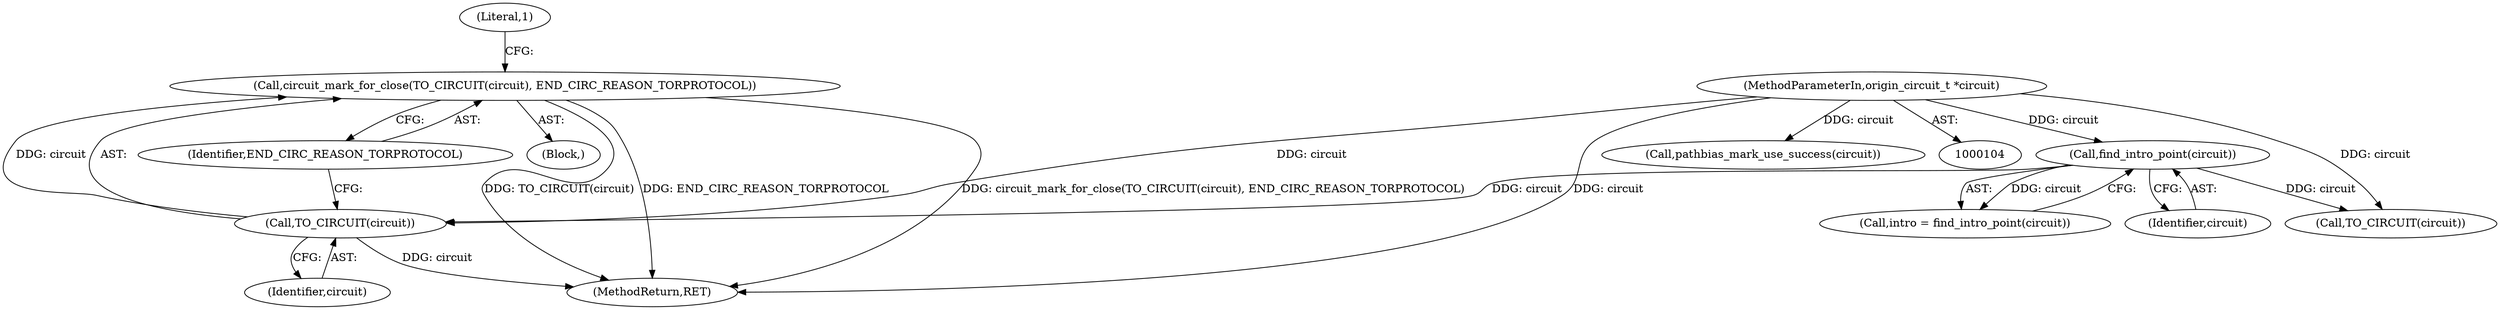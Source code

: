 digraph "0_tor_09ea89764a4d3a907808ed7d4fe42abfe64bd486@API" {
"1000224" [label="(Call,circuit_mark_for_close(TO_CIRCUIT(circuit), END_CIRC_REASON_TORPROTOCOL))"];
"1000225" [label="(Call,TO_CIRCUIT(circuit))"];
"1000173" [label="(Call,find_intro_point(circuit))"];
"1000105" [label="(MethodParameterIn,origin_circuit_t *circuit)"];
"1000224" [label="(Call,circuit_mark_for_close(TO_CIRCUIT(circuit), END_CIRC_REASON_TORPROTOCOL))"];
"1000227" [label="(Identifier,END_CIRC_REASON_TORPROTOCOL)"];
"1000226" [label="(Identifier,circuit)"];
"1000225" [label="(Call,TO_CIRCUIT(circuit))"];
"1000171" [label="(Call,intro = find_intro_point(circuit))"];
"1000230" [label="(Literal,1)"];
"1000108" [label="(Block,)"];
"1000231" [label="(MethodReturn,RET)"];
"1000205" [label="(Call,TO_CIRCUIT(circuit))"];
"1000219" [label="(Call,pathbias_mark_use_success(circuit))"];
"1000105" [label="(MethodParameterIn,origin_circuit_t *circuit)"];
"1000173" [label="(Call,find_intro_point(circuit))"];
"1000174" [label="(Identifier,circuit)"];
"1000224" -> "1000108"  [label="AST: "];
"1000224" -> "1000227"  [label="CFG: "];
"1000225" -> "1000224"  [label="AST: "];
"1000227" -> "1000224"  [label="AST: "];
"1000230" -> "1000224"  [label="CFG: "];
"1000224" -> "1000231"  [label="DDG: TO_CIRCUIT(circuit)"];
"1000224" -> "1000231"  [label="DDG: END_CIRC_REASON_TORPROTOCOL"];
"1000224" -> "1000231"  [label="DDG: circuit_mark_for_close(TO_CIRCUIT(circuit), END_CIRC_REASON_TORPROTOCOL)"];
"1000225" -> "1000224"  [label="DDG: circuit"];
"1000225" -> "1000226"  [label="CFG: "];
"1000226" -> "1000225"  [label="AST: "];
"1000227" -> "1000225"  [label="CFG: "];
"1000225" -> "1000231"  [label="DDG: circuit"];
"1000173" -> "1000225"  [label="DDG: circuit"];
"1000105" -> "1000225"  [label="DDG: circuit"];
"1000173" -> "1000171"  [label="AST: "];
"1000173" -> "1000174"  [label="CFG: "];
"1000174" -> "1000173"  [label="AST: "];
"1000171" -> "1000173"  [label="CFG: "];
"1000173" -> "1000171"  [label="DDG: circuit"];
"1000105" -> "1000173"  [label="DDG: circuit"];
"1000173" -> "1000205"  [label="DDG: circuit"];
"1000105" -> "1000104"  [label="AST: "];
"1000105" -> "1000231"  [label="DDG: circuit"];
"1000105" -> "1000205"  [label="DDG: circuit"];
"1000105" -> "1000219"  [label="DDG: circuit"];
}
